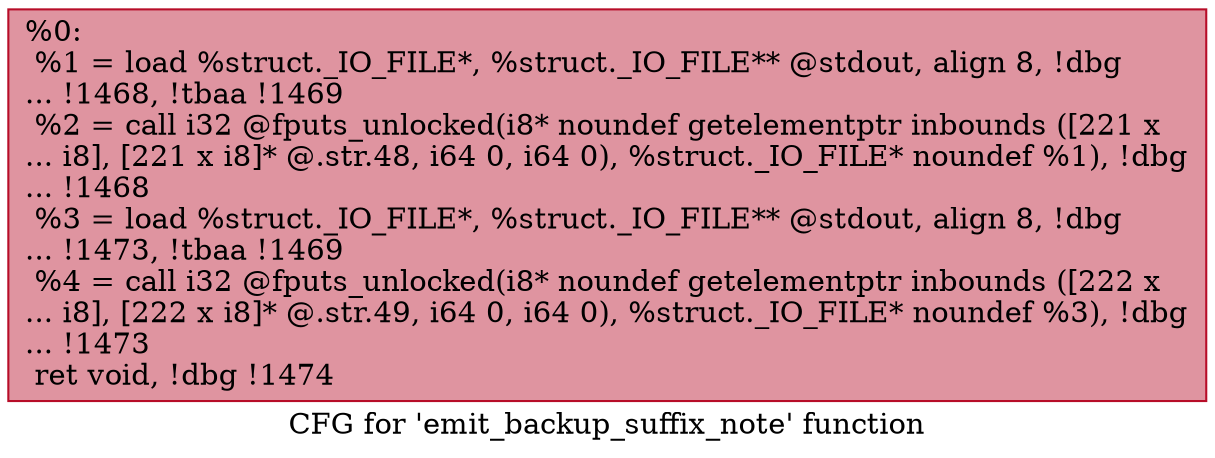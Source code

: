 digraph "CFG for 'emit_backup_suffix_note' function" {
	label="CFG for 'emit_backup_suffix_note' function";

	Node0xca8a90 [shape=record,color="#b70d28ff", style=filled, fillcolor="#b70d2870",label="{%0:\l  %1 = load %struct._IO_FILE*, %struct._IO_FILE** @stdout, align 8, !dbg\l... !1468, !tbaa !1469\l  %2 = call i32 @fputs_unlocked(i8* noundef getelementptr inbounds ([221 x\l... i8], [221 x i8]* @.str.48, i64 0, i64 0), %struct._IO_FILE* noundef %1), !dbg\l... !1468\l  %3 = load %struct._IO_FILE*, %struct._IO_FILE** @stdout, align 8, !dbg\l... !1473, !tbaa !1469\l  %4 = call i32 @fputs_unlocked(i8* noundef getelementptr inbounds ([222 x\l... i8], [222 x i8]* @.str.49, i64 0, i64 0), %struct._IO_FILE* noundef %3), !dbg\l... !1473\l  ret void, !dbg !1474\l}"];
}
